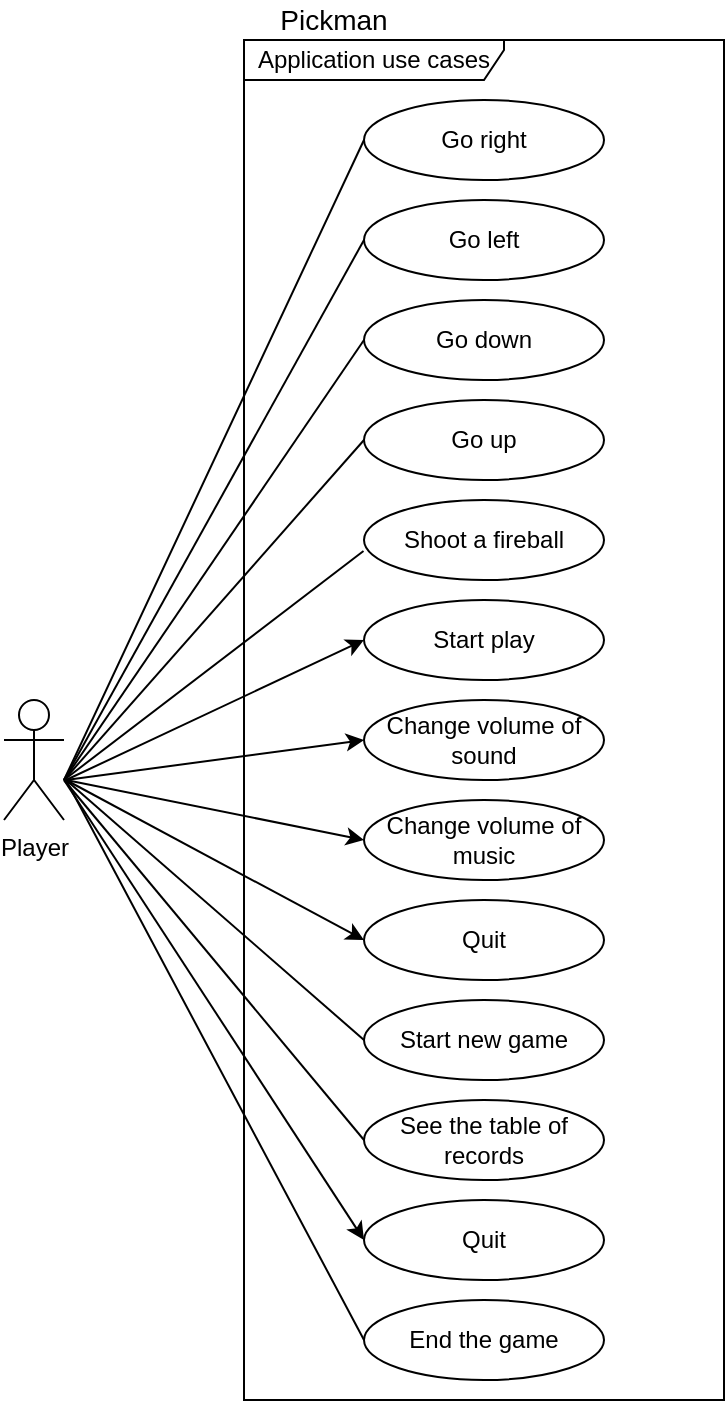<mxfile version="14.0.1" type="device"><diagram id="fzDR5PdrFUmp9_ugLv44" name="Page-1"><mxGraphModel dx="1038" dy="613" grid="1" gridSize="10" guides="1" tooltips="1" connect="1" arrows="1" fold="1" page="1" pageScale="1" pageWidth="827" pageHeight="1169" math="0" shadow="0"><root><mxCell id="0"/><mxCell id="1" parent="0"/><mxCell id="_GF7lwYG7yPFNHwE87HR-1" value="Application use cases" style="shape=umlFrame;whiteSpace=wrap;html=1;width=130;height=20;" vertex="1" parent="1"><mxGeometry x="320" y="320" width="240" height="680" as="geometry"/></mxCell><mxCell id="_GF7lwYG7yPFNHwE87HR-5" value="Start play" style="ellipse;whiteSpace=wrap;html=1;" vertex="1" parent="1"><mxGeometry x="380" y="600" width="120" height="40" as="geometry"/></mxCell><mxCell id="_GF7lwYG7yPFNHwE87HR-6" value="Change volume of sound" style="ellipse;whiteSpace=wrap;html=1;" vertex="1" parent="1"><mxGeometry x="380" y="650" width="120" height="40" as="geometry"/></mxCell><mxCell id="_GF7lwYG7yPFNHwE87HR-7" value="Change volume of music" style="ellipse;whiteSpace=wrap;html=1;" vertex="1" parent="1"><mxGeometry x="380" y="700" width="120" height="40" as="geometry"/></mxCell><mxCell id="_GF7lwYG7yPFNHwE87HR-8" value="See the table of records" style="ellipse;whiteSpace=wrap;html=1;" vertex="1" parent="1"><mxGeometry x="380" y="850" width="120" height="40" as="geometry"/></mxCell><mxCell id="_GF7lwYG7yPFNHwE87HR-21" value="Start new game" style="ellipse;whiteSpace=wrap;html=1;" vertex="1" parent="1"><mxGeometry x="380" y="800" width="120" height="40" as="geometry"/></mxCell><mxCell id="_GF7lwYG7yPFNHwE87HR-39" value="&lt;font color=&quot;#000000&quot;&gt;Pickman&lt;/font&gt;" style="text;html=1;strokeColor=none;fillColor=none;align=center;verticalAlign=middle;whiteSpace=wrap;rounded=0;fontSize=14;fontColor=#A50040;" vertex="1" parent="1"><mxGeometry x="320" y="300" width="90" height="20" as="geometry"/></mxCell><mxCell id="_GF7lwYG7yPFNHwE87HR-3" value="Player" style="shape=umlActor;verticalLabelPosition=bottom;verticalAlign=top;fontFamily=Helvetica;labelBackgroundColor=none;labelBorderColor=none;html=1;shadow=0;sketch=0;comic=0;treeMoving=0;treeFolding=0;deletable=1;cloneable=1;rotatable=1;resizeHeight=0;resizeWidth=0;movableLabel=0;metaEdit=0;collapsible=0;dropTarget=0;container=0;autosize=0;fixDash=0;" vertex="1" parent="1"><mxGeometry x="200" y="650" width="30" height="60" as="geometry"/></mxCell><mxCell id="_GF7lwYG7yPFNHwE87HR-47" value="Quit" style="ellipse;whiteSpace=wrap;html=1;" vertex="1" parent="1"><mxGeometry x="380" y="750" width="120" height="40" as="geometry"/></mxCell><mxCell id="_GF7lwYG7yPFNHwE87HR-48" value="Quit" style="ellipse;whiteSpace=wrap;html=1;" vertex="1" parent="1"><mxGeometry x="380" y="900" width="120" height="40" as="geometry"/></mxCell><mxCell id="_GF7lwYG7yPFNHwE87HR-49" value="" style="endArrow=none;html=1;fontFamily=Helvetica;entryX=0;entryY=0.5;entryDx=0;entryDy=0;" edge="1" parent="1" target="_GF7lwYG7yPFNHwE87HR-21"><mxGeometry width="50" height="50" relative="1" as="geometry"><mxPoint x="231" y="690" as="sourcePoint"/><mxPoint x="380" y="805" as="targetPoint"/></mxGeometry></mxCell><mxCell id="_GF7lwYG7yPFNHwE87HR-50" value="" style="endArrow=none;html=1;fontFamily=Helvetica;entryX=0;entryY=0.5;entryDx=0;entryDy=0;" edge="1" parent="1" target="_GF7lwYG7yPFNHwE87HR-8"><mxGeometry width="50" height="50" relative="1" as="geometry"><mxPoint x="230" y="690" as="sourcePoint"/><mxPoint x="371" y="840.0" as="targetPoint"/></mxGeometry></mxCell><mxCell id="_GF7lwYG7yPFNHwE87HR-51" value="" style="endArrow=classic;html=1;fontFamily=Helvetica;entryX=0;entryY=0.5;entryDx=0;entryDy=0;" edge="1" parent="1" target="_GF7lwYG7yPFNHwE87HR-48"><mxGeometry width="50" height="50" relative="1" as="geometry"><mxPoint x="230" y="690" as="sourcePoint"/><mxPoint x="340" y="860" as="targetPoint"/></mxGeometry></mxCell><mxCell id="_GF7lwYG7yPFNHwE87HR-52" value="" style="endArrow=classic;html=1;fontFamily=Helvetica;entryX=0;entryY=0.5;entryDx=0;entryDy=0;" edge="1" parent="1" target="_GF7lwYG7yPFNHwE87HR-7"><mxGeometry width="50" height="50" relative="1" as="geometry"><mxPoint x="231" y="690" as="sourcePoint"/><mxPoint x="341" y="970" as="targetPoint"/></mxGeometry></mxCell><mxCell id="_GF7lwYG7yPFNHwE87HR-53" value="" style="endArrow=classic;html=1;fontFamily=Helvetica;entryX=0;entryY=0.5;entryDx=0;entryDy=0;" edge="1" parent="1" target="_GF7lwYG7yPFNHwE87HR-6"><mxGeometry width="50" height="50" relative="1" as="geometry"><mxPoint x="231" y="690" as="sourcePoint"/><mxPoint x="380" y="680" as="targetPoint"/></mxGeometry></mxCell><mxCell id="_GF7lwYG7yPFNHwE87HR-55" value="" style="endArrow=classic;html=1;fontFamily=Helvetica;entryX=0;entryY=0.5;entryDx=0;entryDy=0;" edge="1" parent="1" target="_GF7lwYG7yPFNHwE87HR-47"><mxGeometry width="50" height="50" relative="1" as="geometry"><mxPoint x="231" y="690" as="sourcePoint"/><mxPoint x="451" y="770" as="targetPoint"/></mxGeometry></mxCell><mxCell id="_GF7lwYG7yPFNHwE87HR-56" value="" style="endArrow=classic;html=1;fontFamily=Helvetica;entryX=0;entryY=0.5;entryDx=0;entryDy=0;" edge="1" parent="1" target="_GF7lwYG7yPFNHwE87HR-5"><mxGeometry width="50" height="50" relative="1" as="geometry"><mxPoint x="231" y="690" as="sourcePoint"/><mxPoint x="370" y="640" as="targetPoint"/></mxGeometry></mxCell><mxCell id="_GF7lwYG7yPFNHwE87HR-58" value="End the game" style="ellipse;whiteSpace=wrap;html=1;" vertex="1" parent="1"><mxGeometry x="380" y="950" width="120" height="40" as="geometry"/></mxCell><mxCell id="_GF7lwYG7yPFNHwE87HR-59" value="" style="endArrow=none;html=1;fontFamily=Helvetica;entryX=0;entryY=0.5;entryDx=0;entryDy=0;" edge="1" parent="1" target="_GF7lwYG7yPFNHwE87HR-58"><mxGeometry width="50" height="50" relative="1" as="geometry"><mxPoint x="231" y="690" as="sourcePoint"/><mxPoint x="300" y="920.0" as="targetPoint"/></mxGeometry></mxCell><mxCell id="_GF7lwYG7yPFNHwE87HR-61" value="Shoot a fireball" style="ellipse;whiteSpace=wrap;html=1;" vertex="1" parent="1"><mxGeometry x="380" y="550" width="120" height="40" as="geometry"/></mxCell><mxCell id="_GF7lwYG7yPFNHwE87HR-62" value="Go up" style="ellipse;whiteSpace=wrap;html=1;" vertex="1" parent="1"><mxGeometry x="380" y="500" width="120" height="40" as="geometry"/></mxCell><mxCell id="_GF7lwYG7yPFNHwE87HR-63" value="Go down" style="ellipse;whiteSpace=wrap;html=1;" vertex="1" parent="1"><mxGeometry x="380" y="450" width="120" height="40" as="geometry"/></mxCell><mxCell id="_GF7lwYG7yPFNHwE87HR-64" value="Go left" style="ellipse;whiteSpace=wrap;html=1;" vertex="1" parent="1"><mxGeometry x="380" y="400" width="120" height="40" as="geometry"/></mxCell><mxCell id="_GF7lwYG7yPFNHwE87HR-65" value="Go right" style="ellipse;whiteSpace=wrap;html=1;" vertex="1" parent="1"><mxGeometry x="380" y="350" width="120" height="40" as="geometry"/></mxCell><mxCell id="_GF7lwYG7yPFNHwE87HR-66" value="" style="endArrow=none;html=1;fontFamily=Helvetica;entryX=0;entryY=0.5;entryDx=0;entryDy=0;" edge="1" parent="1" target="_GF7lwYG7yPFNHwE87HR-64"><mxGeometry width="50" height="50" relative="1" as="geometry"><mxPoint x="230" y="690" as="sourcePoint"/><mxPoint x="300" y="420" as="targetPoint"/></mxGeometry></mxCell><mxCell id="_GF7lwYG7yPFNHwE87HR-67" value="" style="endArrow=none;html=1;fontFamily=Helvetica;entryX=0;entryY=0.5;entryDx=0;entryDy=0;" edge="1" parent="1" target="_GF7lwYG7yPFNHwE87HR-63"><mxGeometry width="50" height="50" relative="1" as="geometry"><mxPoint x="230" y="690" as="sourcePoint"/><mxPoint x="300" y="470" as="targetPoint"/></mxGeometry></mxCell><mxCell id="_GF7lwYG7yPFNHwE87HR-68" value="" style="endArrow=none;html=1;fontFamily=Helvetica;entryX=0;entryY=0.5;entryDx=0;entryDy=0;" edge="1" parent="1" target="_GF7lwYG7yPFNHwE87HR-62"><mxGeometry width="50" height="50" relative="1" as="geometry"><mxPoint x="230" y="690" as="sourcePoint"/><mxPoint x="290" y="545" as="targetPoint"/></mxGeometry></mxCell><mxCell id="_GF7lwYG7yPFNHwE87HR-69" value="" style="endArrow=none;html=1;fontFamily=Helvetica;entryX=-0.002;entryY=0.637;entryDx=0;entryDy=0;entryPerimeter=0;" edge="1" parent="1" target="_GF7lwYG7yPFNHwE87HR-61"><mxGeometry width="50" height="50" relative="1" as="geometry"><mxPoint x="230" y="690" as="sourcePoint"/><mxPoint x="290" y="620" as="targetPoint"/></mxGeometry></mxCell><mxCell id="_GF7lwYG7yPFNHwE87HR-71" value="" style="endArrow=none;html=1;fontFamily=Helvetica;entryX=0;entryY=0.5;entryDx=0;entryDy=0;" edge="1" parent="1" target="_GF7lwYG7yPFNHwE87HR-65"><mxGeometry width="50" height="50" relative="1" as="geometry"><mxPoint x="230" y="690" as="sourcePoint"/><mxPoint x="380" y="550" as="targetPoint"/></mxGeometry></mxCell></root></mxGraphModel></diagram></mxfile>